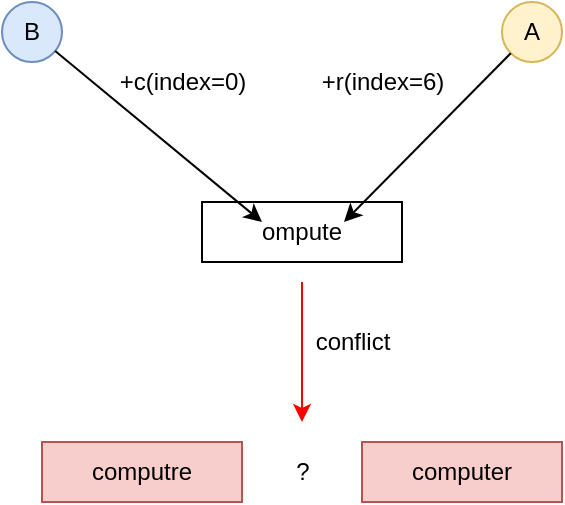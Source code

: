 <mxfile version="17.4.5" type="device"><diagram id="dnSZMoDiBUoTKFJkv6P0" name="Page-1"><mxGraphModel dx="677" dy="363" grid="1" gridSize="10" guides="1" tooltips="1" connect="1" arrows="1" fold="1" page="1" pageScale="1" pageWidth="827" pageHeight="1169" math="0" shadow="0"><root><mxCell id="0"/><mxCell id="1" parent="0"/><mxCell id="HPkicY9VOUx339fbEGoK-1" value="ompute" style="rounded=0;whiteSpace=wrap;html=1;" vertex="1" parent="1"><mxGeometry x="300" y="230" width="100" height="30" as="geometry"/></mxCell><mxCell id="HPkicY9VOUx339fbEGoK-2" value="A" style="ellipse;whiteSpace=wrap;html=1;aspect=fixed;fillColor=#fff2cc;strokeColor=#d6b656;" vertex="1" parent="1"><mxGeometry x="450" y="130" width="30" height="30" as="geometry"/></mxCell><mxCell id="HPkicY9VOUx339fbEGoK-3" value="B" style="ellipse;whiteSpace=wrap;html=1;aspect=fixed;fillColor=#dae8fc;strokeColor=#6c8ebf;" vertex="1" parent="1"><mxGeometry x="200" y="130" width="30" height="30" as="geometry"/></mxCell><mxCell id="HPkicY9VOUx339fbEGoK-4" value="" style="endArrow=classic;html=1;rounded=0;exitX=0;exitY=1;exitDx=0;exitDy=0;" edge="1" parent="1" source="HPkicY9VOUx339fbEGoK-2"><mxGeometry width="50" height="50" relative="1" as="geometry"><mxPoint x="430" y="170" as="sourcePoint"/><mxPoint x="371" y="240" as="targetPoint"/></mxGeometry></mxCell><mxCell id="HPkicY9VOUx339fbEGoK-5" value="" style="endArrow=classic;html=1;rounded=0;entryX=0.3;entryY=0.333;entryDx=0;entryDy=0;entryPerimeter=0;" edge="1" parent="1" source="HPkicY9VOUx339fbEGoK-3" target="HPkicY9VOUx339fbEGoK-1"><mxGeometry width="50" height="50" relative="1" as="geometry"><mxPoint x="290" y="170" as="sourcePoint"/><mxPoint x="340" y="120" as="targetPoint"/></mxGeometry></mxCell><mxCell id="HPkicY9VOUx339fbEGoK-6" value="+r(index=6)" style="text;html=1;align=center;verticalAlign=middle;resizable=0;points=[];autosize=1;strokeColor=none;fillColor=none;" vertex="1" parent="1"><mxGeometry x="350" y="160" width="80" height="20" as="geometry"/></mxCell><mxCell id="HPkicY9VOUx339fbEGoK-7" value="+c(index=0)" style="text;html=1;align=center;verticalAlign=middle;resizable=0;points=[];autosize=1;strokeColor=none;fillColor=none;" vertex="1" parent="1"><mxGeometry x="250" y="160" width="80" height="20" as="geometry"/></mxCell><mxCell id="HPkicY9VOUx339fbEGoK-8" value="" style="endArrow=classic;html=1;rounded=0;strokeColor=#FF0000;" edge="1" parent="1"><mxGeometry width="50" height="50" relative="1" as="geometry"><mxPoint x="350" y="270" as="sourcePoint"/><mxPoint x="350" y="340" as="targetPoint"/></mxGeometry></mxCell><mxCell id="HPkicY9VOUx339fbEGoK-9" value="computre" style="rounded=0;whiteSpace=wrap;html=1;fillColor=#f8cecc;strokeColor=#b85450;" vertex="1" parent="1"><mxGeometry x="220" y="350" width="100" height="30" as="geometry"/></mxCell><mxCell id="HPkicY9VOUx339fbEGoK-10" value="?" style="text;html=1;align=center;verticalAlign=middle;resizable=0;points=[];autosize=1;strokeColor=none;fillColor=none;" vertex="1" parent="1"><mxGeometry x="340" y="355" width="20" height="20" as="geometry"/></mxCell><mxCell id="HPkicY9VOUx339fbEGoK-11" value="computer" style="rounded=0;whiteSpace=wrap;html=1;fillColor=#f8cecc;strokeColor=#b85450;" vertex="1" parent="1"><mxGeometry x="380" y="350" width="100" height="30" as="geometry"/></mxCell><mxCell id="HPkicY9VOUx339fbEGoK-12" value="conflict" style="text;html=1;align=center;verticalAlign=middle;resizable=0;points=[];autosize=1;strokeColor=none;fillColor=none;" vertex="1" parent="1"><mxGeometry x="350" y="290" width="50" height="20" as="geometry"/></mxCell></root></mxGraphModel></diagram></mxfile>